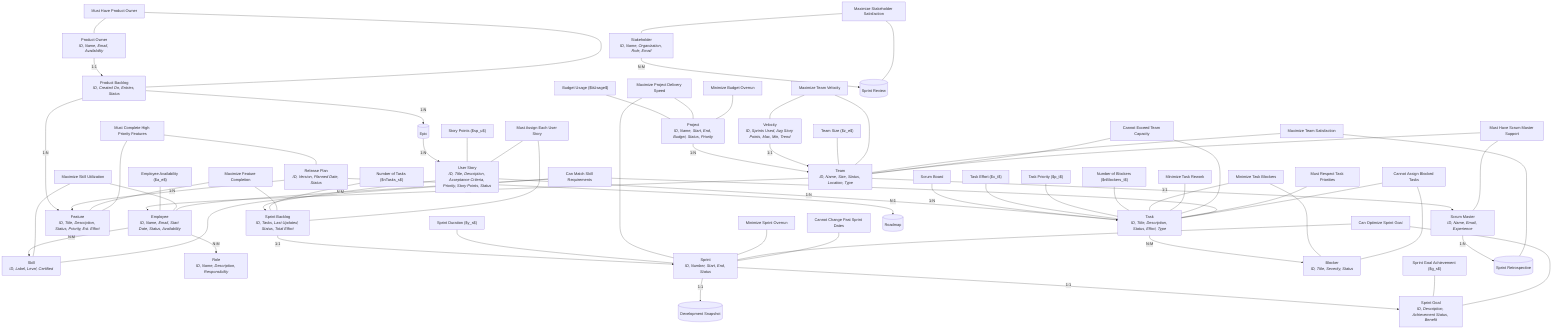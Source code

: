graph TD

%% Entities
Project["Project<br/><i>ID, Name, Start, End, Budget, Status, Priority</i>"]
Team["Team<br/><i>ID, Name, Size, Status, Location, Type</i>"]
Employee["Employee<br/><i>ID, Name, Email, Start Date, Status, Availability</i>"]
Feature["Feature<br/><i>ID, Title, Description, Status, Priority, Est. Effort</i>"]
Skill["Skill<br/><i>ID, Label, Level, Certified</i>"]
Role["Role<br/><i>ID, Name, Description, Responsibility</i>"]
ProductOwner["Product Owner<br/><i>ID, Name, Email, Availability</i>"]
ScrumMaster["Scrum Master<br/><i>ID, Name, Email, Experience</i>"]
ProductBacklog["Product Backlog<br/><i>ID, Created On, Entries, Status</i>"]
Sprint["Sprint<br/><i>ID, Number, Start, End, Status</i>"]
SprintBacklog["Sprint Backlog<br/><i>ID, Tasks, Last Updated, Status, Total Effort</i>"]
UserStory["User Story<br/><i>ID, Title, Description, Acceptance Criteria, Priority, Story Points, Status</i>"]
Task["Task<br/><i>ID, Title, Description, Status, Effort, Type</i>"]
Blocker["Blocker<br/><i>ID, Title, Severity, Status</i>"]
Stakeholder["Stakeholder<br/><i>ID, Name, Organization, Role, Email</i>"]
Velocity["Velocity<br/><i>ID, Sprints Used, Avg Story Points, Max, Min, Trend</i>"]
ReleasePlan["Release Plan<br/><i>ID, Version, Planned Date, Status</i>"]
SprintGoal["Sprint Goal<br/><i>ID, Description, Achievement Status, Benefit</i>"]

class Project,Team,Employee,Feature,Skill,Role,ProductOwner,ScrumMaster,ProductBacklog,Sprint,SprintBacklog,UserStory,Task,Blocker,Stakeholder,Velocity,ReleasePlan,SprintGoal entity

%% Decision Variables
DV_TaskEffort["Task Effort ($x_t$)"]
DV_SprintDuration["Sprint Duration ($y_s$)"]
DV_TeamSize["Team Size ($z_e$)"]
DV_EmployeeAvailability["Employee Availability ($a_e$)"]
DV_StoryPoints["Story Points ($sp_u$)"]
DV_NumTasks["Number of Tasks ($nTasks_s$)"]
DV_TaskPriority["Task Priority ($p_t$)"]
DV_BudgetUsage["Budget Usage ($bUsage$)"]
DV_NumBlockers["Number of Blockers ($nBlockers_t$)"]
DV_SprintGoalAchievement["Sprint Goal Achievement ($g_s$)"]

class DV_TaskEffort,DV_SprintDuration,DV_TeamSize,DV_EmployeeAvailability,DV_StoryPoints,DV_NumTasks,DV_TaskPriority,DV_BudgetUsage,DV_NumBlockers,DV_SprintGoalAchievement variable

%% Goals
G1["Maximize Project Delivery Speed"]
G2["Minimize Task Blockers"]
G3["Maximize Team Velocity"]
G4["Minimize Sprint Overrun"]
G5["Maximize Feature Completion"]
G6["Maximize Skill Utilization"]
G7["Minimize Budget Overrun"]
G8["Maximize Stakeholder Satisfaction"]
G9["Minimize Task Rework"]
G10["Maximize Team Satisfaction"]

class G1,G2,G3,G4,G5,G6,G7,G8,G9,G10 goal

%% Conditions
C1["Must Assign Each User Story"]
C2["Must Have Product Owner"]
C3["Cannot Exceed Team Capacity"]
C4["Must Respect Task Priorities"]
C5["Can Match Skill Requirements"]
C6["Cannot Assign Blocked Tasks"]
C7["Must Have Scrum Master Support"]
C8["Can Optimize Sprint Goal"]
C9["Cannot Change Past Sprint Dates"]
C10["Must Complete High Priority Features"]

class C1,C2,C3,C4,C5,C6,C7,C8,C9,C10 constraint

%% Relationships (yellow)
Project -->|1:N| Team
Team -->|N:1| Employee
Employee -->|N:M| Skill
Employee -->|N:M| Role
ProductOwner -->|1:1| ProductBacklog
Team -->|1:1| ScrumMaster
ProductBacklog -->|1:N| Feature
ProductBacklog -->|1:N| Epic[("Epic")]
Epic -->|1:N| UserStory
UserStory -->|1:N| Task
UserStory -->|N:M| SprintBacklog
SprintBacklog -->|1:1| Sprint
Sprint -->|1:1| SprintGoal
ScrumBoard["Scrum Board"] -->|1:N| Task
Task -->|N:M| Blocker
Stakeholder -->|N:M| SprintReview[("Sprint Review")]
ScrumMaster -->|1:N| SprintRetrospective[("Sprint Retrospective")]
Velocity -->|1:1| Team
ReleasePlan -->|1:N| Feature
ReleasePlan -->|N:1| Roadmap[("Roadmap")]
Sprint -->|1:1| DevelopmentSnapshot[("Development Snapshot")]

class Project-Team,Team-Employee,Employee-Skill,Employee-Role,ProductOwner-ProductBacklog,Team-ScrumMaster,ProductBacklog-Feature,ProductBacklog-Epic,Epic-UserStory,UserStory-Task,UserStory-SprintBacklog,SprintBacklog-Sprint,Sprint-SprintGoal,ScrumBoard-Task,Task-Blocker,Stakeholder-SprintReview,ScrumMaster-SprintRetrospective,Velocity-Team,ReleasePlan-Feature,ReleasePlan-Roadmap,Sprint-DevelopmentSnapshot relationship

%% Link Decision Variables to Entities
DV_TaskEffort --- Task
DV_SprintDuration --- Sprint
DV_TeamSize --- Team
DV_EmployeeAvailability --- Employee
DV_StoryPoints --- UserStory
DV_NumTasks --- SprintBacklog
DV_TaskPriority --- Task
DV_BudgetUsage --- Project
DV_NumBlockers --- Task
DV_SprintGoalAchievement --- SprintGoal

%% Link Goals to Entities
G1 --- Project
G1 --- Sprint
G2 --- Task
G2 --- Blocker
G3 --- Velocity
G3 --- Team
G4 --- Sprint
G5 --- Feature
G5 --- SprintBacklog
G6 --- Employee
G6 --- Skill
G7 --- Project
G8 --- Stakeholder
G8 --- SprintReview
G9 --- Task
G10 --- SprintRetrospective
G10 --- Team

%% Link Conditions to Entities
C1 --- UserStory
C1 --- SprintBacklog
C2 --- ProductBacklog
C2 --- ProductOwner
C3 --- Team
C3 --- Task
C4 --- Task
C5 --- Employee
C5 --- Skill
C5 --- Task
C6 --- Task
C6 --- Blocker
C7 --- Team
C7 --- ScrumMaster
C8 --- Sprint
C8 --- SprintGoal
C9 --- Sprint
C10 --- Feature
C10 --- ReleasePlan